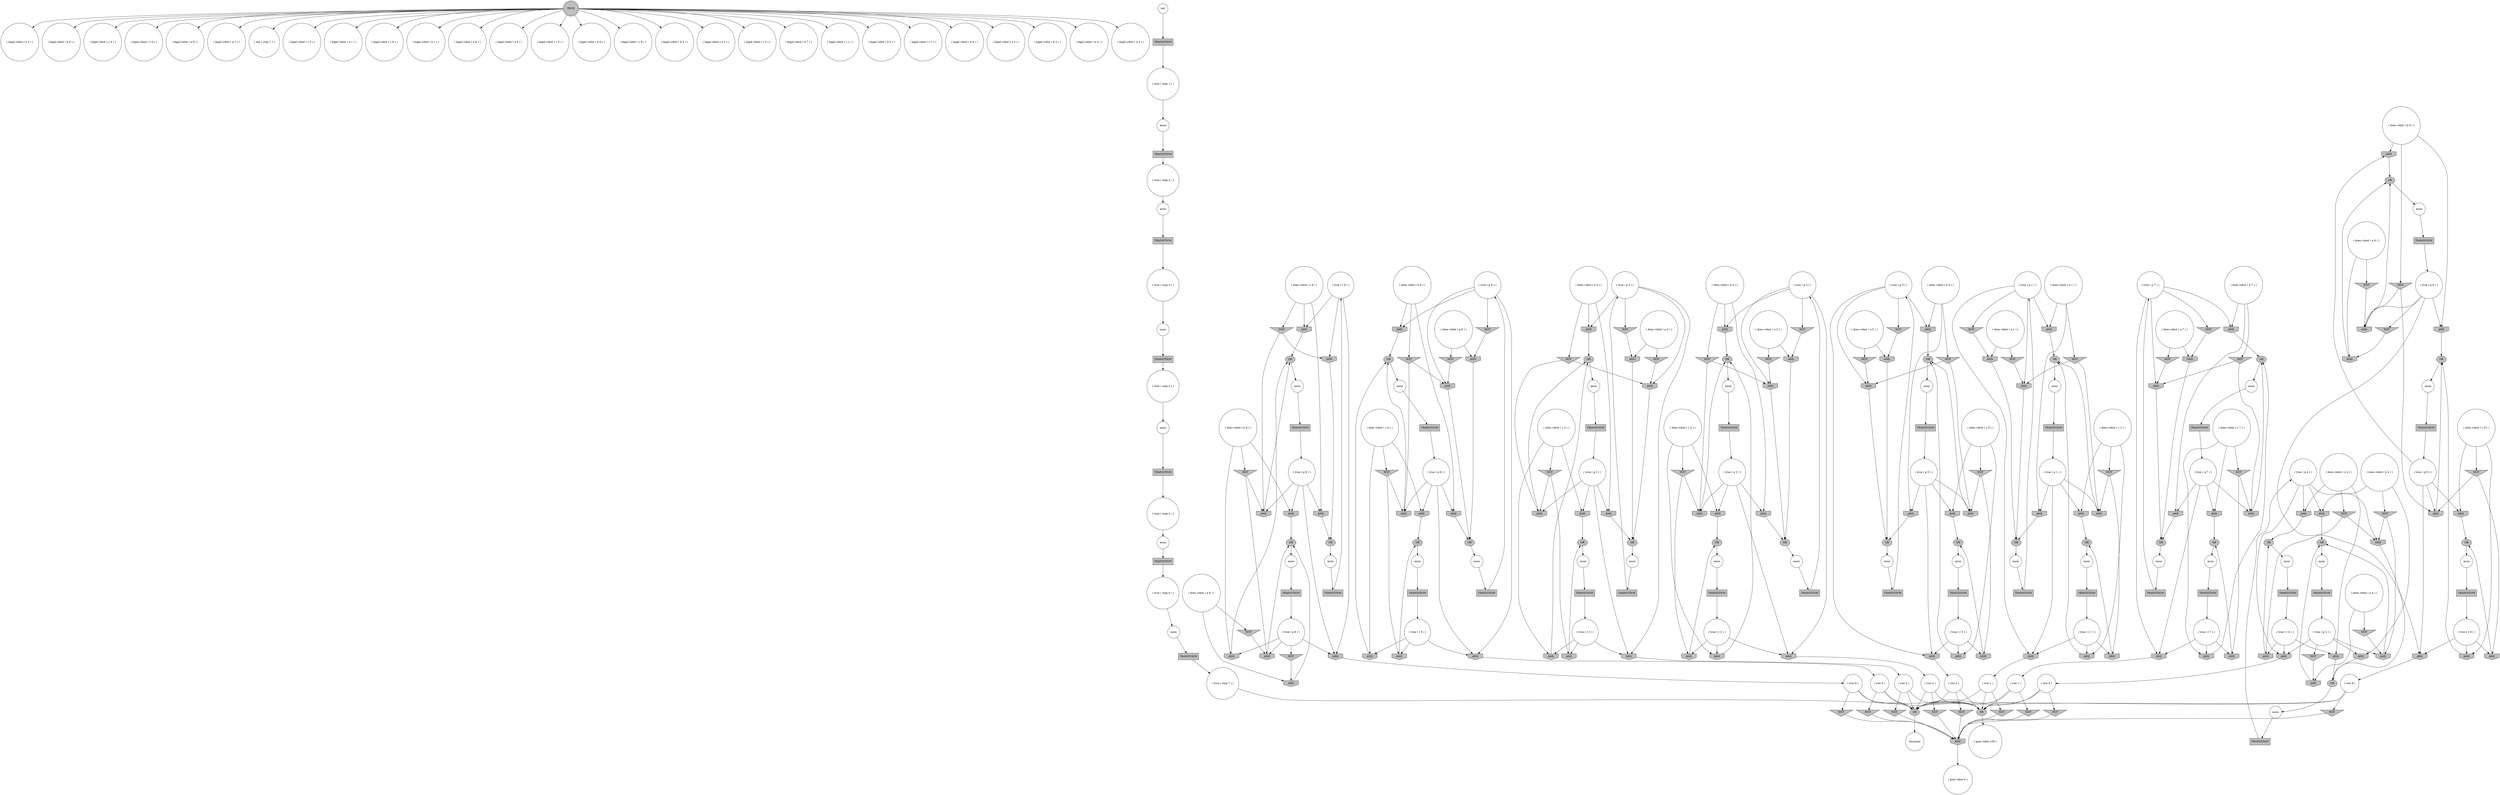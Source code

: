 digraph propNet
{
	"@2c8210fc"[shape=circle, style= filled, fillcolor=white, label="( legal robot ( a 3 ) )"]; 
	"@67a5fb5a"[shape=invhouse, style= filled, fillcolor=grey, label="AND"]; "@67a5fb5a"->"@9f528ab"; 
	"@14e7bb91"[shape=circle, style= filled, fillcolor=white, label="( does robot ( a 2 ) )"]; "@14e7bb91"->"@15e0a283"; "@14e7bb91"->"@633e6346"; 
	"@63220fd1"[shape=invtriangle, style= filled, fillcolor=grey, label="NOT"]; "@63220fd1"->"@63cea096"; 
	"@486af790"[shape=box, style= filled, fillcolor=grey, label="TRANSITION"]; "@486af790"->"@4f9e3e24"; 
	"@7ff0a34"[shape=invtriangle, style= filled, fillcolor=grey, label="NOT"]; "@7ff0a34"->"@78f6e005"; 
	"@4fc4a198"[shape=circle, style= filled, fillcolor=white, label="anon"]; "@4fc4a198"->"@6b64bff9"; 
	"@6f628b8d"[shape=circle, style= filled, fillcolor=white, label="( true ( p 1 ) )"]; "@6f628b8d"->"@3d2088db"; "@6f628b8d"->"@c9c6201"; "@6f628b8d"->"@1ec3362f"; "@6f628b8d"->"@1e34f445"; 
	"@1efd9b97"[shape=circle, style= filled, fillcolor=white, label="( row 4 )"]; "@1efd9b97"->"@43422d0b"; "@1efd9b97"->"@1ad8e902"; "@1efd9b97"->"@64e4776b"; 
	"@7bab2c3"[shape=circle, style= filled, fillcolor=white, label="( legal robot ( b 8 ) )"]; 
	"@659e733e"[shape=circle, style= filled, fillcolor=white, label="( legal robot ( c 4 ) )"]; 
	"@74021a1e"[shape=invtriangle, style= filled, fillcolor=grey, label="NOT"]; "@74021a1e"->"@3600e312"; 
	"@6ea85b4"[shape=circle, style= filled, fillcolor=white, label="( true ( p 9 ) )"]; "@6ea85b4"->"@48da5bc0"; "@6ea85b4"->"@62cc9d70"; "@6ea85b4"->"@46c0fc8e"; "@6ea85b4"->"@6c97f621"; 
	"@4ad61301"[shape=circle, style= filled, fillcolor=white, label="anon"]; "@4ad61301"->"@28caea19"; 
	"@5cef0cdb"[shape=circle, style= filled, fillcolor=white, label="anon"]; "@5cef0cdb"->"@2653aed4"; 
	"@14b03ea"[shape=box, style= filled, fillcolor=grey, label="TRANSITION"]; "@14b03ea"->"@368d41f2"; 
	"@67635aad"[shape=box, style= filled, fillcolor=grey, label="TRANSITION"]; "@67635aad"->"@742e6c66"; 
	"@39849daf"[shape=invhouse, style= filled, fillcolor=grey, label="AND"]; "@39849daf"->"@69a18ee2"; 
	"@2398dc19"[shape=invhouse, style= filled, fillcolor=grey, label="AND"]; "@2398dc19"->"@356602cb"; 
	"@2377ab84"[shape=box, style= filled, fillcolor=grey, label="TRANSITION"]; "@2377ab84"->"@2b347d33"; 
	"@20edbca8"[shape=circle, style= filled, fillcolor=white, label="( true ( q 1 ) )"]; "@20edbca8"->"@16321e6"; "@20edbca8"->"@6a0d9205"; "@20edbca8"->"@4e07e80a"; "@20edbca8"->"@1e34f445"; 
	"@1f48e23b"[shape=invhouse, style= filled, fillcolor=grey, label="AND"]; "@1f48e23b"->"@727db937"; 
	"@14df33ae"[shape=invhouse, style= filled, fillcolor=grey, label="AND"]; "@14df33ae"->"@1ae2b9e5"; 
	"@1d2b9f14"[shape=invtriangle, style= filled, fillcolor=grey, label="NOT"]; "@1d2b9f14"->"@63cea096"; 
	"@4d7c6bf"[shape=circle, style= filled, fillcolor=white, label="( does robot ( c 9 ) )"]; "@4d7c6bf"->"@1839474b"; "@4d7c6bf"->"@39b6a053"; "@4d7c6bf"->"@5d0e8647"; 
	"@6ad21538"[shape=circle, style= filled, fillcolor=white, label="( true ( step 5 ) )"]; "@6ad21538"->"@2140243b"; 
	"@73983ad7"[shape=invhouse, style= filled, fillcolor=grey, label="AND"]; "@73983ad7"->"@15517e5e"; 
	"@3d2088db"[shape=invhouse, style= filled, fillcolor=grey, label="AND"]; "@3d2088db"->"@aa0ebc2"; 
	"@6b1ce2ad"[shape=circle, style= filled, fillcolor=white, label="anon"]; "@6b1ce2ad"->"@1a687ae0"; 
	"@40f12b72"[shape=circle, style= filled, fillcolor=white, label="( row 8 )"]; "@40f12b72"->"@43422d0b"; "@40f12b72"->"@64e4776b"; "@40f12b72"->"@513c952f"; 
	"@64b041b0"[shape=box, style= filled, fillcolor=grey, label="TRANSITION"]; "@64b041b0"->"@1a005861"; 
	"@43277a30"[shape=circle, style= filled, fillcolor=white, label="( row 7 )"]; "@43277a30"->"@43422d0b"; "@43277a30"->"@63220fd1"; "@43277a30"->"@64e4776b"; 
	"@7e92997e"[shape=circle, style= filled, fillcolor=white, label="( true ( p 2 ) )"]; "@7e92997e"->"@38f8ff42"; "@7e92997e"->"@73983ad7"; "@7e92997e"->"@3a15da7d"; "@7e92997e"->"@4ecd51ad"; 
	"@7f32e910"[shape=box, style= filled, fillcolor=grey, label="TRANSITION"]; "@7f32e910"->"@746e96ff"; 
	"@2a44b7f7"[shape=box, style= filled, fillcolor=grey, label="TRANSITION"]; "@2a44b7f7"->"@71fc3828"; 
	"@24db14d4"[shape=circle, style= filled, fillcolor=white, label="( does robot ( b 6 ) )"]; "@24db14d4"->"@c58f769"; "@24db14d4"->"@1c190c99"; "@24db14d4"->"@2b52b6f5"; 
	"@347cb44d"[shape=circle, style= filled, fillcolor=white, label="( true ( r 6 ) )"]; "@347cb44d"->"@1b435686"; "@347cb44d"->"@314585"; "@347cb44d"->"@35e80f3a"; 
	"@7dc8f91e"[shape=circle, style= filled, fillcolor=white, label="( true ( r 7 ) )"]; "@7dc8f91e"->"@673a95af"; "@7dc8f91e"->"@4aa193fe"; "@7dc8f91e"->"@4a6f19d5"; 
	"@356602cb"[shape=ellipse, style= filled, fillcolor=grey, label="OR"]; "@356602cb"->"@3c4178d0"; 
	"@22489c42"[shape=circle, style= filled, fillcolor=white, label="( legal robot ( c 6 ) )"]; 
	"@1f635484"[shape=circle, style= filled, fillcolor=white, label="( true ( r 4 ) )"]; "@1f635484"->"@2364de59"; "@1f635484"->"@58b45130"; "@1f635484"->"@132cd8d4"; 
	"@6648938"[shape=invhouse, style= filled, fillcolor=grey, label="AND"]; "@6648938"->"@764d2b11"; 
	"@c77a748"[shape=circle, style= filled, fillcolor=white, label="init"]; "@c77a748"->"@3876e5d"; 
	"@1c0b049a"[shape=circle, style= filled, fillcolor=white, label="anon"]; "@1c0b049a"->"@7f32e910"; 
	"@5349249e"[shape=circle, style= filled, fillcolor=white, label="anon"]; "@5349249e"->"@470794d4"; 
	"@60666a53"[shape=invtriangle, style= filled, fillcolor=grey, label="NOT"]; "@60666a53"->"@63cea096"; 
	"@4e07e80a"[shape=invhouse, style= filled, fillcolor=grey, label="AND"]; "@4e07e80a"->"@62a34b91"; 
	"@264d40df"[shape=circle, style= filled, fillcolor=white, label="( row 9 )"]; "@264d40df"->"@60666a53"; "@264d40df"->"@43422d0b"; "@264d40df"->"@64e4776b"; 
	"@a2ba05"[shape=invhouse, style= filled, fillcolor=grey, label="AND"]; "@a2ba05"->"@9bed3d1"; 
	"@415b15ab"[shape=box, style= filled, fillcolor=grey, label="TRANSITION"]; "@415b15ab"->"@1f635484"; 
	"@589cecf"[shape=box, style= filled, fillcolor=grey, label="TRANSITION"]; "@589cecf"->"@347cb44d"; 
	"@56cdd54e"[shape=circle, style= filled, fillcolor=white, label="( legal robot ( a 6 ) )"]; 
	"@2586b11c"[shape=box, style= filled, fillcolor=grey, label="TRANSITION"]; "@2586b11c"->"@5fb7565"; 
	"@132cd8d4"[shape=invhouse, style= filled, fillcolor=grey, label="AND"]; "@132cd8d4"->"@1efd9b97"; 
	"@3e617584"[shape=invhouse, style= filled, fillcolor=grey, label="AND"]; "@3e617584"->"@2c79cd09"; 
	"@2484de3c"[shape=invhouse, style= filled, fillcolor=grey, label="AND"]; "@2484de3c"->"@9bed3d1"; 
	"@140fbbbc"[shape=invtriangle, style= filled, fillcolor=grey, label="NOT"]; "@140fbbbc"->"@20a83c2a"; "@140fbbbc"->"@2523defe"; 
	"@1c4c94e5"[shape=circle, style= filled, fillcolor=white, label="( true ( q 6 ) )"]; "@1c4c94e5"->"@3c07ae6d"; "@1c4c94e5"->"@314585"; "@1c4c94e5"->"@148e7f54"; "@1c4c94e5"->"@2b52b6f5"; 
	"@6487cd5c"[shape=invtriangle, style= filled, fillcolor=grey, label="NOT"]; "@6487cd5c"->"@fbb8694"; "@6487cd5c"->"@673a95af"; 
	"@44af17c7"[shape=circle, style= filled, fillcolor=white, label="( goal robot 0 )"]; 
	"@4df93ace"[shape=invhouse, style= filled, fillcolor=grey, label="AND"]; "@4df93ace"->"@2a47b35d"; 
	"@7f0ab78a"[shape=circle, style= filled, fillcolor=white, label="( true ( step 7 ) )"]; "@7f0ab78a"->"@64e4776b"; 
	"@1769c398"[shape=invtriangle, style= filled, fillcolor=grey, label="NOT"]; "@1769c398"->"@20a83c2a"; 
	"@786167d"[shape=circle, style= filled, fillcolor=white, label="( does robot ( b 7 ) )"]; "@786167d"->"@79123c5f"; "@786167d"->"@238e8fe0"; "@786167d"->"@2a738a71"; 
	"@335ad36d"[shape=circle, style= filled, fillcolor=white, label="( true ( p 3 ) )"]; "@335ad36d"->"@74021a1e"; "@335ad36d"->"@45570f5c"; "@335ad36d"->"@6f184a4f"; "@335ad36d"->"@c0fe89a"; 
	"@5170a650"[shape=ellipse, style= filled, fillcolor=grey, label="OR"]; "@5170a650"->"@3ab6f7f5"; 
	"@48da5bc0"[shape=invhouse, style= filled, fillcolor=grey, label="AND"]; "@48da5bc0"->"@264d40df"; 
	"@74a638fc"[shape=box, style= filled, fillcolor=grey, label="TRANSITION"]; "@74a638fc"->"@3bfc47"; 
	"@58dcdffc"[shape=invtriangle, style= filled, fillcolor=grey, label="NOT"]; "@58dcdffc"->"@3b064a6d"; "@58dcdffc"->"@11ba4159"; 
	"@70bdd2e7"[shape=invtriangle, style= filled, fillcolor=grey, label="NOT"]; "@70bdd2e7"->"@3e617584"; 
	"@5fb7565"[shape=circle, style= filled, fillcolor=white, label="( true ( r 2 ) )"]; "@5fb7565"->"@3a15da7d"; "@5fb7565"->"@45f04ea6"; "@5fb7565"->"@78216b59"; 
	"@14cee41f"[shape=circle, style= filled, fillcolor=white, label="anon"]; "@14cee41f"->"@3aeebf17"; 
	"@72392814"[shape=circle, style= filled, fillcolor=white, label="( true ( r 9 ) )"]; "@72392814"->"@5965e55e"; "@72392814"->"@48da5bc0"; "@72392814"->"@39b6a053"; 
	"@314585"[shape=invhouse, style= filled, fillcolor=grey, label="AND"]; "@314585"->"@56ce3b62"; 
	"@706ee404"[shape=invhouse, style= filled, fillcolor=grey, label="AND"]; "@706ee404"->"@69a18ee2"; 
	"@6da05bdb"[shape=circle, style= filled, fillcolor=white, label="anon"]; "@6da05bdb"->"@21cf243b"; 
	"@f3f348b"[shape=circle, style= filled, fillcolor=white, label="( does robot ( b 2 ) )"]; "@f3f348b"->"@73983ad7"; "@f3f348b"->"@2dabcea"; "@f3f348b"->"@6648938"; 
	"@3ab6f7f5"[shape=circle, style= filled, fillcolor=white, label="anon"]; "@3ab6f7f5"->"@6fa8bd74"; 
	"@7331f919"[shape=circle, style= filled, fillcolor=white, label="( does robot ( a 8 ) )"]; "@7331f919"->"@530ce397"; "@7331f919"->"@1769c398"; 
	"@63a0eec3"[shape=circle, style= filled, fillcolor=white, label="( legal robot ( a 7 ) )"]; 
	"@6c97f621"[shape=invtriangle, style= filled, fillcolor=grey, label="NOT"]; "@6c97f621"->"@6ca02839"; 
	"@40944dbd"[shape=circle, style= filled, fillcolor=white, label="( true ( r 5 ) )"]; "@40944dbd"->"@20773d03"; "@40944dbd"->"@64428527"; "@40944dbd"->"@36598d00"; 
	"@4446a5c4"[shape=circle, style= filled, fillcolor=white, label="anon"]; "@4446a5c4"->"@2bd648e2"; 
	"@c0fe89a"[shape=invhouse, style= filled, fillcolor=grey, label="AND"]; "@c0fe89a"->"@4bb4df9c"; 
	"@2653aed4"[shape=box, style= filled, fillcolor=grey, label="TRANSITION"]; "@2653aed4"->"@7f0ab78a"; 
	"@1839474b"[shape=invhouse, style= filled, fillcolor=grey, label="AND"]; "@1839474b"->"@54eb840f"; 
	"@45f04ea6"[shape=invhouse, style= filled, fillcolor=grey, label="AND"]; "@45f04ea6"->"@1ae2b9e5"; 
	"@46c0fc8e"[shape=invhouse, style= filled, fillcolor=grey, label="AND"]; "@46c0fc8e"->"@9f528ab"; 
	"@4f9e3e24"[shape=circle, style= filled, fillcolor=white, label="( true ( step 2 ) )"]; "@4f9e3e24"->"@6da05bdb"; 
	"@73415727"[shape=invtriangle, style= filled, fillcolor=grey, label="NOT"]; "@73415727"->"@46c0fc8e"; 
	"@59d794d"[shape=box, style= filled, fillcolor=grey, label="TRANSITION"]; "@59d794d"->"@20edbca8"; 
	"@76c7cadf"[shape=circle, style= filled, fillcolor=white, label="( true ( step 3 ) )"]; "@76c7cadf"->"@12fcdf5"; 
	"@38f8ff42"[shape=invtriangle, style= filled, fillcolor=grey, label="NOT"]; "@38f8ff42"->"@633e6346"; 
	"@66863941"[shape=circle, style= filled, fillcolor=white, label="( init ( step 1 ) )"]; 
	"@741b3967"[shape=circle, style= filled, fillcolor=white, label="( does robot ( a 6 ) )"]; "@741b3967"->"@44449afc"; "@741b3967"->"@70bdd2e7"; 
	"@76086988"[shape=circle, style= filled, fillcolor=white, label="( legal robot ( c 2 ) )"]; 
	"@226e8504"[shape=invtriangle, style= filled, fillcolor=grey, label="NOT"]; "@226e8504"->"@3d2088db"; "@226e8504"->"@6a0d9205"; 
	"@36598d00"[shape=invhouse, style= filled, fillcolor=grey, label="AND"]; "@36598d00"->"@64623367"; 
	"@19fcbac1"[shape=invtriangle, style= filled, fillcolor=grey, label="NOT"]; "@19fcbac1"->"@1f48e23b"; 
	"@4810f0a0"[shape=circle, style= filled, fillcolor=white, label="anon"]; "@4810f0a0"->"@2f2e43f1"; 
	"@54eb840f"[shape=ellipse, style= filled, fillcolor=grey, label="OR"]; "@54eb840f"->"@322b2057"; 
	"@18856447"[shape=invhouse, style= filled, fillcolor=grey, label="AND"]; "@18856447"->"@2d58497c"; 
	"@6d7ffbf"[shape=circle, style= filled, fillcolor=white, label="( legal robot ( a 1 ) )"]; 
	"@530ce397"[shape=invhouse, style= filled, fillcolor=grey, label="AND"]; "@530ce397"->"@175b28d8"; 
	"@2d9b4fac"[shape=circle, style= filled, fillcolor=white, label="( goal robot 100 )"]; 
	"@4beb2473"[shape=circle, style= filled, fillcolor=white, label="( does robot ( a 1 ) )"]; "@4beb2473"->"@6ee6361e"; "@4beb2473"->"@54c6a3a0"; 
	"@22e38fca"[shape=circle, style= filled, fillcolor=white, label="anon"]; "@22e38fca"->"@67635aad"; 
	"@10731f3f"[shape=circle, style= filled, fillcolor=white, label="( legal robot ( c 9 ) )"]; 
	"@4bb4df9c"[shape=ellipse, style= filled, fillcolor=grey, label="OR"]; "@4bb4df9c"->"@4fc4a198"; 
	"@5a388c74"[shape=circle, style= filled, fillcolor=white, label="( does robot ( c 8 ) )"]; "@5a388c74"->"@2242f64e"; "@5a388c74"->"@19e06de8"; "@5a388c74"->"@14ee3dee"; 
	"@23b6c184"[shape=circle, style= filled, fillcolor=white, label="( does robot ( b 3 ) )"]; "@23b6c184"->"@6f184a4f"; "@23b6c184"->"@48fafd42"; "@23b6c184"->"@4cd297c0"; 
	"@ff21056"[shape=invtriangle, style= filled, fillcolor=grey, label="NOT"]; "@ff21056"->"@46c0fc8e"; "@ff21056"->"@6491cf0b"; 
	"@28caea19"[shape=box, style= filled, fillcolor=grey, label="TRANSITION"]; "@28caea19"->"@6f628b8d"; 
	"@64428527"[shape=invhouse, style= filled, fillcolor=grey, label="AND"]; "@64428527"->"@2a47b35d"; 
	"@5c232697"[shape=circle, style= filled, fillcolor=white, label="( legal robot ( b 1 ) )"]; 
	"@19e06de8"[shape=invhouse, style= filled, fillcolor=grey, label="AND"]; "@19e06de8"->"@23087d61"; 
	"@55eb1db2"[shape=invhouse, style= filled, fillcolor=grey, label="AND"]; "@55eb1db2"->"@356602cb"; 
	"@23562c67"[shape=circle, style= filled, fillcolor=white, label="anon"]; "@23562c67"->"@486af790"; 
	"@10439d3b"[shape=box, style= filled, fillcolor=grey, label="TRANSITION"]; "@10439d3b"->"@2fc5809e"; 
	"@1bd97d0d"[shape=circle, style= filled, fillcolor=white, label="( legal robot ( a 8 ) )"]; 
	"@71fc3828"[shape=circle, style= filled, fillcolor=white, label="( true ( p 4 ) )"]; "@71fc3828"->"@1e883644"; "@71fc3828"->"@1867ec28"; "@71fc3828"->"@11ba4159"; "@71fc3828"->"@132cd8d4"; 
	"@78f6e005"[shape=invhouse, style= filled, fillcolor=grey, label="AND"]; "@78f6e005"->"@727db937"; 
	"@764d2b11"[shape=ellipse, style= filled, fillcolor=grey, label="OR"]; "@764d2b11"->"@4446a5c4"; 
	"@9bed3d1"[shape=ellipse, style= filled, fillcolor=grey, label="OR"]; "@9bed3d1"->"@4f444356"; 
	"@368d41f2"[shape=circle, style= filled, fillcolor=white, label="( true ( r 8 ) )"]; "@368d41f2"->"@2242f64e"; "@368d41f2"->"@11eea7f0"; "@368d41f2"->"@304a0ac5"; 
	"@69fc9f88"[shape=circle, style= filled, fillcolor=white, label="( does robot ( a 5 ) )"]; "@69fc9f88"->"@7ff0a34"; "@69fc9f88"->"@1f48e23b"; 
	"@535c458c"[shape=circle, style= filled, fillcolor=white, label="terminal"]; 
	"@6dabcd9b"[shape=circle, style= filled, fillcolor=white, label="anon"]; "@6dabcd9b"->"@74a638fc"; 
	"@1b1a772d"[shape=circle, style= filled, fillcolor=white, label="anon"]; "@1b1a772d"->"@2586b11c"; 
	"@2c79cd09"[shape=ellipse, style= filled, fillcolor=grey, label="OR"]; "@2c79cd09"->"@708420ae"; 
	"@6ee6361e"[shape=invhouse, style= filled, fillcolor=grey, label="AND"]; "@6ee6361e"->"@aa0ebc2"; 
	"@252a78ee"[shape=invhouse, style= filled, fillcolor=grey, label="AND"]; "@252a78ee"->"@64623367"; 
	"@6080669d"[shape=circle, style= filled, fillcolor=white, label="( true ( q 7 ) )"]; "@6080669d"->"@fbb8694"; "@6080669d"->"@79123c5f"; "@6080669d"->"@4a6f19d5"; "@6080669d"->"@13f4cf6f"; 
	"@513c952f"[shape=invtriangle, style= filled, fillcolor=grey, label="NOT"]; "@513c952f"->"@63cea096"; 
	"@63cea096"[shape=invhouse, style= filled, fillcolor=grey, label="AND"]; "@63cea096"->"@44af17c7"; 
	"@16321e6"[shape=invhouse, style= filled, fillcolor=grey, label="AND"]; "@16321e6"->"@aa0ebc2"; 
	"@64623367"[shape=ellipse, style= filled, fillcolor=grey, label="OR"]; "@64623367"->"@6b1ce2ad"; 
	"@42ebaf12"[shape=box, style= filled, fillcolor=grey, label="TRANSITION"]; "@42ebaf12"->"@1c4c94e5"; 
	"@5025bd56"[shape=ellipse, style= filled, fillcolor=grey, label="OR"]; "@5025bd56"->"@5db18235"; 
	"@14b5d05b"[shape=circle, style= filled, fillcolor=white, label="( legal robot ( a 9 ) )"]; 
	"@2735877f"[shape=circle, style= filled, fillcolor=white, label="( row 3 )"]; "@2735877f"->"@1d2b9f14"; "@2735877f"->"@43422d0b"; "@2735877f"->"@64e4776b"; 
	"@2242f64e"[shape=invhouse, style= filled, fillcolor=grey, label="AND"]; "@2242f64e"->"@dbb205a"; 
	"@219b6225"[shape=invtriangle, style= filled, fillcolor=grey, label="NOT"]; "@219b6225"->"@60487c5f"; 
	"@4aa193fe"[shape=invhouse, style= filled, fillcolor=grey, label="AND"]; "@4aa193fe"->"@7f8837f1"; 
	"@1c493dca"[shape=box, style= filled, fillcolor=grey, label="TRANSITION"]; "@1c493dca"->"@2e1474fc"; 
	"@53786b79"[shape=circle, style= filled, fillcolor=white, label="( legal robot ( c 5 ) )"]; 
	"@cf546f8"[shape=invtriangle, style= filled, fillcolor=grey, label="NOT"]; "@cf546f8"->"@3b064a6d"; "@cf546f8"->"@58b45130"; 
	"@c9c6201"[shape=invtriangle, style= filled, fillcolor=grey, label="NOT"]; "@c9c6201"->"@6ee6361e"; 
	"@7102be12"[shape=invhouse, style= filled, fillcolor=grey, label="AND"]; "@7102be12"->"@62a34b91"; 
	"@15517e5e"[shape=ellipse, style= filled, fillcolor=grey, label="OR"]; "@15517e5e"->"@193f5841"; 
	"@64e4776b"[shape=ellipse, style= filled, fillcolor=grey, label="OR"]; "@64e4776b"->"@535c458c"; 
	"@230278c5"[shape=invtriangle, style= filled, fillcolor=grey, label="NOT"]; "@230278c5"->"@4df93ace"; "@230278c5"->"@78f6e005"; 
	"@44449afc"[shape=invhouse, style= filled, fillcolor=grey, label="AND"]; "@44449afc"->"@2c79cd09"; 
	"@14b87d31"[shape=circle, style= filled, fillcolor=white, label="( legal robot ( b 9 ) )"]; 
	"@5d0e8647"[shape=invtriangle, style= filled, fillcolor=grey, label="NOT"]; "@5d0e8647"->"@5965e55e"; "@5d0e8647"->"@6491cf0b"; 
	"@11ba4159"[shape=invhouse, style= filled, fillcolor=grey, label="AND"]; "@11ba4159"->"@9bed3d1"; 
	"@1b435686"[shape=invhouse, style= filled, fillcolor=grey, label="AND"]; "@1b435686"->"@4b17b450"; 
	"@fbb8694"[shape=invhouse, style= filled, fillcolor=grey, label="AND"]; "@fbb8694"->"@7f8837f1"; 
	"@2a47b35d"[shape=ellipse, style= filled, fillcolor=grey, label="OR"]; "@2a47b35d"->"@4950b45a"; 
	"@2d58497c"[shape=ellipse, style= filled, fillcolor=grey, label="OR"]; "@2d58497c"->"@7f408325"; 
	"@11eea7f0"[shape=invhouse, style= filled, fillcolor=grey, label="AND"]; "@11eea7f0"->"@23087d61"; 
	"@4ab4faeb"[shape=invhouse, style= filled, fillcolor=grey, label="AND"]; "@4ab4faeb"->"@15517e5e"; 
	"@43422d0b"[shape=ellipse, style= filled, fillcolor=grey, label="OR"]; "@43422d0b"->"@2d9b4fac"; 
	"@2e1474fc"[shape=circle, style= filled, fillcolor=white, label="( true ( step 6 ) )"]; "@2e1474fc"->"@5cef0cdb"; 
	"@7a2d09e0"[shape=ellipse, style= filled, fillcolor=grey, label="OR"]; "@7a2d09e0"->"@22e38fca"; 
	"@6e62be97"[shape=ellipse, style= filled, fillcolor=grey, label="OR"]; "@6e62be97"->"@14cee41f"; 
	"@42bc0eba"[shape=box, style= filled, fillcolor=grey, label="TRANSITION"]; "@42bc0eba"->"@72392814"; 
	"@4398ee2f"[shape=circle, style= filled, fillcolor=white, label="( true ( step 1 ) )"]; "@4398ee2f"->"@23562c67"; 
	"@238e8fe0"[shape=invtriangle, style= filled, fillcolor=grey, label="NOT"]; "@238e8fe0"->"@fbb8694"; "@238e8fe0"->"@223dc13d"; 
	"@13f16b4"[shape=circle, style= filled, fillcolor=white, label="anon"]; "@13f16b4"->"@589cecf"; 
	"@21cf243b"[shape=box, style= filled, fillcolor=grey, label="TRANSITION"]; "@21cf243b"->"@76c7cadf"; 
	"@742e6c66"[shape=circle, style= filled, fillcolor=white, label="( true ( p 7 ) )"]; "@742e6c66"->"@219b6225"; "@742e6c66"->"@4a6f19d5"; "@742e6c66"->"@223dc13d"; "@742e6c66"->"@2a738a71"; 
	"@223dc13d"[shape=invhouse, style= filled, fillcolor=grey, label="AND"]; "@223dc13d"->"@7a2d09e0"; 
	"@470794d4"[shape=box, style= filled, fillcolor=grey, label="TRANSITION"]; "@470794d4"->"@6ad21538"; 
	"@7570b819"[shape=invtriangle, style= filled, fillcolor=grey, label="NOT"]; "@7570b819"->"@63cea096"; 
	"@193f5841"[shape=circle, style= filled, fillcolor=white, label="anon"]; "@193f5841"->"@10439d3b"; 
	"@5965e55e"[shape=invhouse, style= filled, fillcolor=grey, label="AND"]; "@5965e55e"->"@54eb840f"; 
	"@79123c5f"[shape=invhouse, style= filled, fillcolor=grey, label="AND"]; "@79123c5f"->"@7a2d09e0"; 
	"@36dd725b"[shape=circle, style= filled, fillcolor=white, label="( does robot ( a 7 ) )"]; "@36dd725b"->"@5ce8787a"; "@36dd725b"->"@60487c5f"; 
	"@3341b736"[shape=circle, style= filled, fillcolor=white, label="( does robot ( c 4 ) )"]; "@3341b736"->"@2364de59"; "@3341b736"->"@cf546f8"; "@3341b736"->"@18856447"; 
	"@5a01f91"[shape=circle, style= filled, fillcolor=white, label="( legal robot ( c 8 ) )"]; 
	"@3ee05ad6"[shape=circle, style= filled, fillcolor=white, label="( row 2 )"]; "@3ee05ad6"->"@3b46ad8b"; "@3ee05ad6"->"@43422d0b"; "@3ee05ad6"->"@64e4776b"; 
	"@45570f5c"[shape=invhouse, style= filled, fillcolor=grey, label="AND"]; "@45570f5c"->"@2735877f"; 
	"@63edf84f"[shape=box, style= filled, fillcolor=grey, label="TRANSITION"]; "@63edf84f"->"@796cefa8"; 
	"@2fc5809e"[shape=circle, style= filled, fillcolor=white, label="( true ( q 2 ) )"]; "@2fc5809e"->"@4ab4faeb"; "@2fc5809e"->"@3a15da7d"; "@2fc5809e"->"@6648938"; "@2fc5809e"->"@14df33ae"; 
	"@1ae2b9e5"[shape=ellipse, style= filled, fillcolor=grey, label="OR"]; "@1ae2b9e5"->"@1b1a772d"; 
	"@54be8c3e"[shape=circle, style= filled, fillcolor=white, label="( does robot ( c 1 ) )"]; "@54be8c3e"->"@4e07e80a"; "@54be8c3e"->"@5dedb45"; "@54be8c3e"->"@d89d7eb"; 
	"@743bce70"[shape=circle, style= filled, fillcolor=white, label="( does robot ( a 3 ) )"]; "@743bce70"->"@3600e312"; "@743bce70"->"@52ec1f9e"; 
	"@4ce76438"[shape=box, style= filled, fillcolor=grey, label="TRANSITION"]; "@4ce76438"->"@2583d260"; 
	"@7f408325"[shape=circle, style= filled, fillcolor=white, label="anon"]; "@7f408325"->"@415b15ab"; 
	"@62a34b91"[shape=ellipse, style= filled, fillcolor=grey, label="OR"]; "@62a34b91"->"@4eb64f2e"; 
	"@66a8a81c"[shape=invtriangle, style= filled, fillcolor=grey, label="NOT"]; "@66a8a81c"->"@4ab4faeb"; "@66a8a81c"->"@45f04ea6"; 
	"@47098a"[shape=invhouse, style= filled, fillcolor=grey, label="AND"]; "@47098a"->"@2a47b35d"; 
	"@3ffaf3f4"[shape=box, style= filled, fillcolor=grey, label="TRANSITION"]; "@3ffaf3f4"->"@3219ee8a"; 
	"@708420ae"[shape=circle, style= filled, fillcolor=white, label="anon"]; "@708420ae"->"@2377ab84"; 
	"@6c98a8b8"[shape=circle, style= filled, fillcolor=white, label="( legal robot ( b 3 ) )"]; 
	"@d89d7eb"[shape=invhouse, style= filled, fillcolor=grey, label="AND"]; "@d89d7eb"->"@30db95a1"; 
	"@7a73bc22"[shape=invtriangle, style= filled, fillcolor=grey, label="NOT"]; "@7a73bc22"->"@44449afc"; 
	"@4a6f19d5"[shape=invhouse, style= filled, fillcolor=grey, label="AND"]; "@4a6f19d5"->"@43277a30"; 
	"@2a738a71"[shape=invhouse, style= filled, fillcolor=grey, label="AND"]; "@2a738a71"->"@7f8837f1"; 
	"@221a5770"[shape=circle, style= filled, fillcolor=white, label="( does robot ( b 1 ) )"]; "@221a5770"->"@16321e6"; "@221a5770"->"@226e8504"; "@221a5770"->"@1ec3362f"; 
	"@5a9b774e"[shape=circle, style= filled, fillcolor=white, label="( legal robot ( a 5 ) )"]; 
	"@6a0d9205"[shape=invhouse, style= filled, fillcolor=grey, label="AND"]; "@6a0d9205"->"@30db95a1"; 
	"@3aeebf17"[shape=box, style= filled, fillcolor=grey, label="TRANSITION"]; "@3aeebf17"->"@7dc8f91e"; 
	"@2364de59"[shape=invhouse, style= filled, fillcolor=grey, label="AND"]; "@2364de59"->"@425113f0"; 
	"@12fcdf5"[shape=circle, style= filled, fillcolor=white, label="anon"]; "@12fcdf5"->"@66a33414"; 
	"@633e6346"[shape=invhouse, style= filled, fillcolor=grey, label="AND"]; "@633e6346"->"@764d2b11"; 
	"@2dabcea"[shape=invtriangle, style= filled, fillcolor=grey, label="NOT"]; "@2dabcea"->"@4ab4faeb"; "@2dabcea"->"@4ecd51ad"; 
	"@39b6a053"[shape=invhouse, style= filled, fillcolor=grey, label="AND"]; "@39b6a053"->"@5170a650"; 
	"@6491cf0b"[shape=invhouse, style= filled, fillcolor=grey, label="AND"]; "@6491cf0b"->"@5170a650"; 
	"@52ec1f9e"[shape=invtriangle, style= filled, fillcolor=grey, label="NOT"]; "@52ec1f9e"->"@c0fe89a"; 
	"@69a18ee2"[shape=ellipse, style= filled, fillcolor=grey, label="OR"]; "@69a18ee2"->"@6dabcd9b"; 
	"@1e883644"[shape=invtriangle, style= filled, fillcolor=grey, label="NOT"]; "@1e883644"->"@a2ba05"; 
	"@727db937"[shape=ellipse, style= filled, fillcolor=grey, label="OR"]; "@727db937"->"@1c0b049a"; 
	"@2523defe"[shape=invhouse, style= filled, fillcolor=grey, label="AND"]; "@2523defe"->"@dbb205a"; 
	"@c58f769"[shape=invhouse, style= filled, fillcolor=grey, label="AND"]; "@c58f769"->"@5025bd56"; 
	"@175b28d8"[shape=ellipse, style= filled, fillcolor=grey, label="OR"]; "@175b28d8"->"@61d688e2"; 
	"@5ce8787a"[shape=invtriangle, style= filled, fillcolor=grey, label="NOT"]; "@5ce8787a"->"@223dc13d"; 
	"@56ce3b62"[shape=circle, style= filled, fillcolor=white, label="( row 6 )"]; "@56ce3b62"->"@43422d0b"; "@56ce3b62"->"@5631db04"; "@56ce3b62"->"@64e4776b"; 
	"@3e40f7a8"[shape=circle, style= filled, fillcolor=white, label="anon"]; "@3e40f7a8"->"@66e9b6a"; 
	"@2140243b"[shape=circle, style= filled, fillcolor=white, label="anon"]; "@2140243b"->"@1c493dca"; 
	"@3219ee8a"[shape=circle, style= filled, fillcolor=white, label="( true ( p 8 ) )"]; "@3219ee8a"->"@20a83c2a"; "@3219ee8a"->"@21aac775"; "@3219ee8a"->"@70cf68af"; "@3219ee8a"->"@304a0ac5"; 
	"@35e80f3a"[shape=invhouse, style= filled, fillcolor=grey, label="AND"]; "@35e80f3a"->"@5025bd56"; 
	"@dbb205a"[shape=ellipse, style= filled, fillcolor=grey, label="OR"]; "@dbb205a"->"@7848fbc0"; 
	"@6d3d422d"[shape=invhouse, style= filled, fillcolor=grey, label="AND"]; "@6d3d422d"->"@727db937"; 
	"@6ca02839"[shape=invhouse, style= filled, fillcolor=grey, label="AND"]; "@6ca02839"->"@9f528ab"; 
	"@40e1f305"[shape=circle, style= filled, fillcolor=white, label="( does robot ( b 8 ) )"]; "@40e1f305"->"@140fbbbc"; "@40e1f305"->"@70cf68af"; "@40e1f305"->"@132f4538"; 
	"@66a33414"[shape=box, style= filled, fillcolor=grey, label="TRANSITION"]; "@66a33414"->"@10e5f0d2"; 
	"@4cd297c0"[shape=invhouse, style= filled, fillcolor=grey, label="AND"]; "@4cd297c0"->"@4bb4df9c"; 
	"@3600e312"[shape=invhouse, style= filled, fillcolor=grey, label="AND"]; "@3600e312"->"@4bb4df9c"; 
	"@132f4538"[shape=invhouse, style= filled, fillcolor=grey, label="AND"]; "@132f4538"->"@175b28d8"; 
	"@4ecd51ad"[shape=invhouse, style= filled, fillcolor=grey, label="AND"]; "@4ecd51ad"->"@764d2b11"; 
	"@9f528ab"[shape=ellipse, style= filled, fillcolor=grey, label="OR"]; "@9f528ab"->"@3e40f7a8"; 
	"@2b52b6f5"[shape=invhouse, style= filled, fillcolor=grey, label="AND"]; "@2b52b6f5"->"@2c79cd09"; 
	"@20773d03"[shape=invhouse, style= filled, fillcolor=grey, label="AND"]; "@20773d03"->"@40b890dc"; 
	"@4b17b450"[shape=ellipse, style= filled, fillcolor=grey, label="OR"]; "@4b17b450"->"@13f16b4"; 
	"@20a83c2a"[shape=invhouse, style= filled, fillcolor=grey, label="AND"]; "@20a83c2a"->"@175b28d8"; 
	"@21aac775"[shape=invtriangle, style= filled, fillcolor=grey, label="NOT"]; "@21aac775"->"@530ce397"; 
	"@5db18235"[shape=circle, style= filled, fillcolor=white, label="anon"]; "@5db18235"->"@42ebaf12"; 
	"@7d7082d8"[shape=circle, style= filled, fillcolor=white, label="( legal robot ( c 3 ) )"]; 
	"@14ee3dee"[shape=invtriangle, style= filled, fillcolor=grey, label="NOT"]; "@14ee3dee"->"@11eea7f0"; "@14ee3dee"->"@2523defe"; 
	"@62cc9d70"[shape=invhouse, style= filled, fillcolor=grey, label="AND"]; "@62cc9d70"->"@5170a650"; 
	"@10e5f0d2"[shape=circle, style= filled, fillcolor=white, label="( true ( step 4 ) )"]; "@10e5f0d2"->"@5349249e"; 
	"@636f2067"[shape=circle, style= filled, fillcolor=white, label="( legal robot ( b 7 ) )"]; 
	"@61d688e2"[shape=circle, style= filled, fillcolor=white, label="anon"]; "@61d688e2"->"@3ffaf3f4"; 
	"@746e96ff"[shape=circle, style= filled, fillcolor=white, label="( true ( p 5 ) )"]; "@746e96ff"->"@20773d03"; "@746e96ff"->"@19fcbac1"; "@746e96ff"->"@47098a"; "@746e96ff"->"@78f6e005"; 
	"@29e965e9"[shape=circle, style= filled, fillcolor=white, label="( true ( r 1 ) )"]; "@29e965e9"->"@7102be12"; "@29e965e9"->"@1e34f445"; "@29e965e9"->"@d89d7eb"; 
	"@425113f0"[shape=ellipse, style= filled, fillcolor=grey, label="OR"]; "@425113f0"->"@58f41393"; 
	"@560508be"[shape=circle, style= filled, fillcolor=white, label="( true ( q 8 ) )"]; "@560508be"->"@19e06de8"; "@560508be"->"@2523defe"; "@560508be"->"@132f4538"; "@560508be"->"@304a0ac5"; 
	"@3c4178d0"[shape=circle, style= filled, fillcolor=white, label="anon"]; "@3c4178d0"->"@63edf84f"; 
	"@203c9616"[shape=circle, style= filled, fillcolor=white, label="anon"]; "@203c9616"->"@59d794d"; 
	"@30db95a1"[shape=ellipse, style= filled, fillcolor=grey, label="OR"]; "@30db95a1"->"@203c9616"; 
	"@2b347d33"[shape=circle, style= filled, fillcolor=white, label="( true ( p 6 ) )"]; "@2b347d33"->"@3e617584"; "@2b347d33"->"@c58f769"; "@2b347d33"->"@314585"; "@2b347d33"->"@7a73bc22"; 
	"@dec3c6d"[shape=circle, style= filled, fillcolor=white, label="( legal robot ( c 1 ) )"]; 
	"@7f8837f1"[shape=ellipse, style= filled, fillcolor=grey, label="OR"]; "@7f8837f1"->"@4810f0a0"; 
	"@6f184a4f"[shape=invhouse, style= filled, fillcolor=grey, label="AND"]; "@6f184a4f"->"@69a18ee2"; 
	"@3348bd9d"[shape=circle, style= filled, fillcolor=white, label="( legal robot ( b 5 ) )"]; 
	"@2583d260"[shape=circle, style= filled, fillcolor=white, label="( true ( q 5 ) )"]; "@2583d260"->"@20773d03"; "@2583d260"->"@6d3d422d"; "@2583d260"->"@4df93ace"; "@2583d260"->"@252a78ee"; 
	"@40b890dc"[shape=circle, style= filled, fillcolor=white, label="( row 5 )"]; "@40b890dc"->"@43422d0b"; "@40b890dc"->"@16a99013"; "@40b890dc"->"@64e4776b"; 
	"@4ec1429c"[shape=circle, style= filled, fillcolor=white, label="( does robot ( b 4 ) )"]; "@4ec1429c"->"@2484de3c"; "@4ec1429c"->"@58dcdffc"; "@4ec1429c"->"@1867ec28"; 
	"@479d4f72"[shape=box, style= filled, fillcolor=grey, label="TRANSITION"]; "@479d4f72"->"@29e965e9"; 
	"@6fa8bd74"[shape=box, style= filled, fillcolor=grey, label="TRANSITION"]; "@6fa8bd74"->"@20b00ec2"; 
	"@5dedb45"[shape=invtriangle, style= filled, fillcolor=grey, label="NOT"]; "@5dedb45"->"@6a0d9205"; "@5dedb45"->"@7102be12"; 
	"@1c190c99"[shape=invtriangle, style= filled, fillcolor=grey, label="NOT"]; "@1c190c99"->"@3c07ae6d"; "@1c190c99"->"@3e617584"; 
	"@5a0eddac"[shape=circle, style= filled, fillcolor=white, label="( does robot ( c 2 ) )"]; "@5a0eddac"->"@66a8a81c"; "@5a0eddac"->"@78216b59"; "@5a0eddac"->"@14df33ae"; 
	"@4d0ac2a3"[shape=circle, style= filled, fillcolor=white, label="( legal robot ( c 7 ) )"]; 
	"@6a095b8a"[shape=circle, style= filled, fillcolor=white, label="( legal robot ( b 6 ) )"]; 
	"@1a687ae0"[shape=box, style= filled, fillcolor=grey, label="TRANSITION"]; "@1a687ae0"->"@40944dbd"; 
	"@2bd648e2"[shape=box, style= filled, fillcolor=grey, label="TRANSITION"]; "@2bd648e2"->"@7e92997e"; 
	"@70cf68af"[shape=invhouse, style= filled, fillcolor=grey, label="AND"]; "@70cf68af"->"@dbb205a"; 
	"@f292738"[shape=circle, style= filled, fillcolor=white, label="( legal robot ( a 2 ) )"]; 
	"@16a99013"[shape=invtriangle, style= filled, fillcolor=grey, label="NOT"]; "@16a99013"->"@63cea096"; 
	"@1e34f445"[shape=invhouse, style= filled, fillcolor=grey, label="AND"]; "@1e34f445"->"@5cf346dc"; 
	"@1a005861"[shape=circle, style= filled, fillcolor=white, label="( true ( q 4 ) )"]; "@1a005861"->"@3b064a6d"; "@1a005861"->"@2484de3c"; "@1a005861"->"@18856447"; "@1a005861"->"@132cd8d4"; 
	"@304a0ac5"[shape=invhouse, style= filled, fillcolor=grey, label="AND"]; "@304a0ac5"->"@40f12b72"; 
	"@673a95af"[shape=invhouse, style= filled, fillcolor=grey, label="AND"]; "@673a95af"->"@6e62be97"; 
	"@23087d61"[shape=ellipse, style= filled, fillcolor=grey, label="OR"]; "@23087d61"->"@25f7d3f"; 
	"@318c69a9"[shape=circle, style= filled, fillcolor=white, label="( does robot ( c 3 ) )"]; "@318c69a9"->"@55eb1db2"; "@318c69a9"->"@56091d7c"; "@318c69a9"->"@39849daf"; 
	"@7848fbc0"[shape=circle, style= filled, fillcolor=white, label="anon"]; "@7848fbc0"->"@2dd5b883"; 
	"@677456bc"[shape=circle, style= filled, fillcolor=white, label="( does robot ( b 9 ) )"]; "@677456bc"->"@62cc9d70"; "@677456bc"->"@67a5fb5a"; "@677456bc"->"@ff21056"; 
	"@1867ec28"[shape=invhouse, style= filled, fillcolor=grey, label="AND"]; "@1867ec28"->"@425113f0"; 
	"@20b00ec2"[shape=circle, style= filled, fillcolor=white, label="( true ( q 9 ) )"]; "@20b00ec2"->"@1839474b"; "@20b00ec2"->"@48da5bc0"; "@20b00ec2"->"@67a5fb5a"; "@20b00ec2"->"@6491cf0b"; 
	"@2dd5b883"[shape=box, style= filled, fillcolor=grey, label="TRANSITION"]; "@2dd5b883"->"@560508be"; 
	"@2f2e43f1"[shape=box, style= filled, fillcolor=grey, label="TRANSITION"]; "@2f2e43f1"->"@6080669d"; 
	"@58b45130"[shape=invhouse, style= filled, fillcolor=grey, label="AND"]; "@58b45130"->"@2d58497c"; 
	"@4f444356"[shape=circle, style= filled, fillcolor=white, label="anon"]; "@4f444356"->"@2a44b7f7"; 
	"@66e9b6a"[shape=box, style= filled, fillcolor=grey, label="TRANSITION"]; "@66e9b6a"->"@6ea85b4"; 
	"@163fc47c"[shape=circle, style= filled, fillcolor=white, label="( does robot ( c 6 ) )"]; "@163fc47c"->"@308a1f38"; "@163fc47c"->"@148e7f54"; "@163fc47c"->"@35e80f3a"; 
	"@3b46ad8b"[shape=invtriangle, style= filled, fillcolor=grey, label="NOT"]; "@3b46ad8b"->"@63cea096"; 
	"@3d4e49a"[shape=doublecircle, style= filled, fillcolor=grey, label="TRUE"]; "@3d4e49a"->"@2c8210fc"; "@3d4e49a"->"@7d7082d8"; "@3d4e49a"->"@636f2067"; "@3d4e49a"->"@56cdd54e"; "@3d4e49a"->"@6c98a8b8"; "@3d4e49a"->"@66863941"; "@3d4e49a"->"@7bab2c3"; "@3d4e49a"->"@659e733e"; "@3d4e49a"->"@dec3c6d"; "@3d4e49a"->"@5a9b774e"; "@3d4e49a"->"@76086988"; "@3d4e49a"->"@3348bd9d"; "@3d4e49a"->"@5a01f91"; "@3d4e49a"->"@14b5d05b"; "@3d4e49a"->"@6a095b8a"; "@3d4e49a"->"@4d0ac2a3"; "@3d4e49a"->"@6d7ffbf"; "@3d4e49a"->"@53786b79"; "@3d4e49a"->"@f292738"; "@3d4e49a"->"@10731f3f"; "@3d4e49a"->"@14b87d31"; "@3d4e49a"->"@1a6cffbb"; "@3d4e49a"->"@5c232697"; "@3d4e49a"->"@22489c42"; "@3d4e49a"->"@722e242b"; "@3d4e49a"->"@1bd97d0d"; "@3d4e49a"->"@4ed7581b"; "@3d4e49a"->"@63a0eec3"; 
	"@4b33f6dd"[shape=circle, style= filled, fillcolor=white, label="( does robot ( c 5 ) )"]; "@4b33f6dd"->"@7746df77"; "@4b33f6dd"->"@64428527"; "@4b33f6dd"->"@252a78ee"; 
	"@60487c5f"[shape=invhouse, style= filled, fillcolor=grey, label="AND"]; "@60487c5f"->"@7a2d09e0"; 
	"@3b064a6d"[shape=invhouse, style= filled, fillcolor=grey, label="AND"]; "@3b064a6d"->"@425113f0"; 
	"@3c07ae6d"[shape=invhouse, style= filled, fillcolor=grey, label="AND"]; "@3c07ae6d"->"@5025bd56"; 
	"@35fb2ef9"[shape=circle, style= filled, fillcolor=white, label="( does robot ( c 7 ) )"]; "@35fb2ef9"->"@4aa193fe"; "@35fb2ef9"->"@6487cd5c"; "@35fb2ef9"->"@13f4cf6f"; 
	"@25f7d3f"[shape=circle, style= filled, fillcolor=white, label="anon"]; "@25f7d3f"->"@14b03ea"; 
	"@4950b45a"[shape=circle, style= filled, fillcolor=white, label="anon"]; "@4950b45a"->"@4ce76438"; 
	"@5631db04"[shape=invtriangle, style= filled, fillcolor=grey, label="NOT"]; "@5631db04"->"@63cea096"; 
	"@322b2057"[shape=circle, style= filled, fillcolor=white, label="anon"]; "@322b2057"->"@42bc0eba"; 
	"@37c3432a"[shape=circle, style= filled, fillcolor=white, label="( does robot ( b 5 ) )"]; "@37c3432a"->"@6d3d422d"; "@37c3432a"->"@230278c5"; "@37c3432a"->"@47098a"; 
	"@3876e5d"[shape=box, style= filled, fillcolor=grey, label="TRANSITION"]; "@3876e5d"->"@4398ee2f"; 
	"@796cefa8"[shape=circle, style= filled, fillcolor=white, label="( true ( r 3 ) )"]; "@796cefa8"->"@45570f5c"; "@796cefa8"->"@39849daf"; "@796cefa8"->"@2398dc19"; 
	"@6b0ede6"[shape=circle, style= filled, fillcolor=white, label="( does robot ( a 9 ) )"]; "@6b0ede6"->"@6ca02839"; "@6b0ede6"->"@73415727"; 
	"@48fafd42"[shape=invtriangle, style= filled, fillcolor=grey, label="NOT"]; "@48fafd42"->"@706ee404"; "@48fafd42"->"@c0fe89a"; 
	"@6b64bff9"[shape=box, style= filled, fillcolor=grey, label="TRANSITION"]; "@6b64bff9"->"@335ad36d"; 
	"@4eb64f2e"[shape=circle, style= filled, fillcolor=white, label="anon"]; "@4eb64f2e"->"@479d4f72"; 
	"@4b69d75d"[shape=invtriangle, style= filled, fillcolor=grey, label="NOT"]; "@4b69d75d"->"@11ba4159"; 
	"@1a6cffbb"[shape=circle, style= filled, fillcolor=white, label="( legal robot ( b 2 ) )"]; 
	"@13f4cf6f"[shape=invhouse, style= filled, fillcolor=grey, label="AND"]; "@13f4cf6f"->"@6e62be97"; 
	"@3b629e96"[shape=circle, style= filled, fillcolor=white, label="( does robot ( a 4 ) )"]; "@3b629e96"->"@a2ba05"; "@3b629e96"->"@4b69d75d"; 
	"@7746df77"[shape=invtriangle, style= filled, fillcolor=grey, label="NOT"]; "@7746df77"->"@36598d00"; "@7746df77"->"@4df93ace"; 
	"@308a1f38"[shape=invtriangle, style= filled, fillcolor=grey, label="NOT"]; "@308a1f38"->"@1b435686"; "@308a1f38"->"@3c07ae6d"; 
	"@15e0a283"[shape=invtriangle, style= filled, fillcolor=grey, label="NOT"]; "@15e0a283"->"@4ecd51ad"; 
	"@aa0ebc2"[shape=ellipse, style= filled, fillcolor=grey, label="OR"]; "@aa0ebc2"->"@4ad61301"; 
	"@56091d7c"[shape=invtriangle, style= filled, fillcolor=grey, label="NOT"]; "@56091d7c"->"@2398dc19"; "@56091d7c"->"@706ee404"; 
	"@722e242b"[shape=circle, style= filled, fillcolor=white, label="( legal robot ( b 4 ) )"]; 
	"@3a15da7d"[shape=invhouse, style= filled, fillcolor=grey, label="AND"]; "@3a15da7d"->"@3ee05ad6"; 
	"@1ec3362f"[shape=invhouse, style= filled, fillcolor=grey, label="AND"]; "@1ec3362f"->"@30db95a1"; 
	"@4ed7581b"[shape=circle, style= filled, fillcolor=white, label="( legal robot ( a 4 ) )"]; 
	"@1ad8e902"[shape=invtriangle, style= filled, fillcolor=grey, label="NOT"]; "@1ad8e902"->"@63cea096"; 
	"@148e7f54"[shape=invhouse, style= filled, fillcolor=grey, label="AND"]; "@148e7f54"->"@4b17b450"; 
	"@58f41393"[shape=circle, style= filled, fillcolor=white, label="anon"]; "@58f41393"->"@64b041b0"; 
	"@54c6a3a0"[shape=invtriangle, style= filled, fillcolor=grey, label="NOT"]; "@54c6a3a0"->"@3d2088db"; 
	"@3bfc47"[shape=circle, style= filled, fillcolor=white, label="( true ( q 3 ) )"]; "@3bfc47"->"@45570f5c"; "@3bfc47"->"@55eb1db2"; "@3bfc47"->"@706ee404"; "@3bfc47"->"@4cd297c0"; 
	"@78216b59"[shape=invhouse, style= filled, fillcolor=grey, label="AND"]; "@78216b59"->"@15517e5e"; 
	"@5cf346dc"[shape=circle, style= filled, fillcolor=white, label="( row 1 )"]; "@5cf346dc"->"@7570b819"; "@5cf346dc"->"@43422d0b"; "@5cf346dc"->"@64e4776b"; 
}
